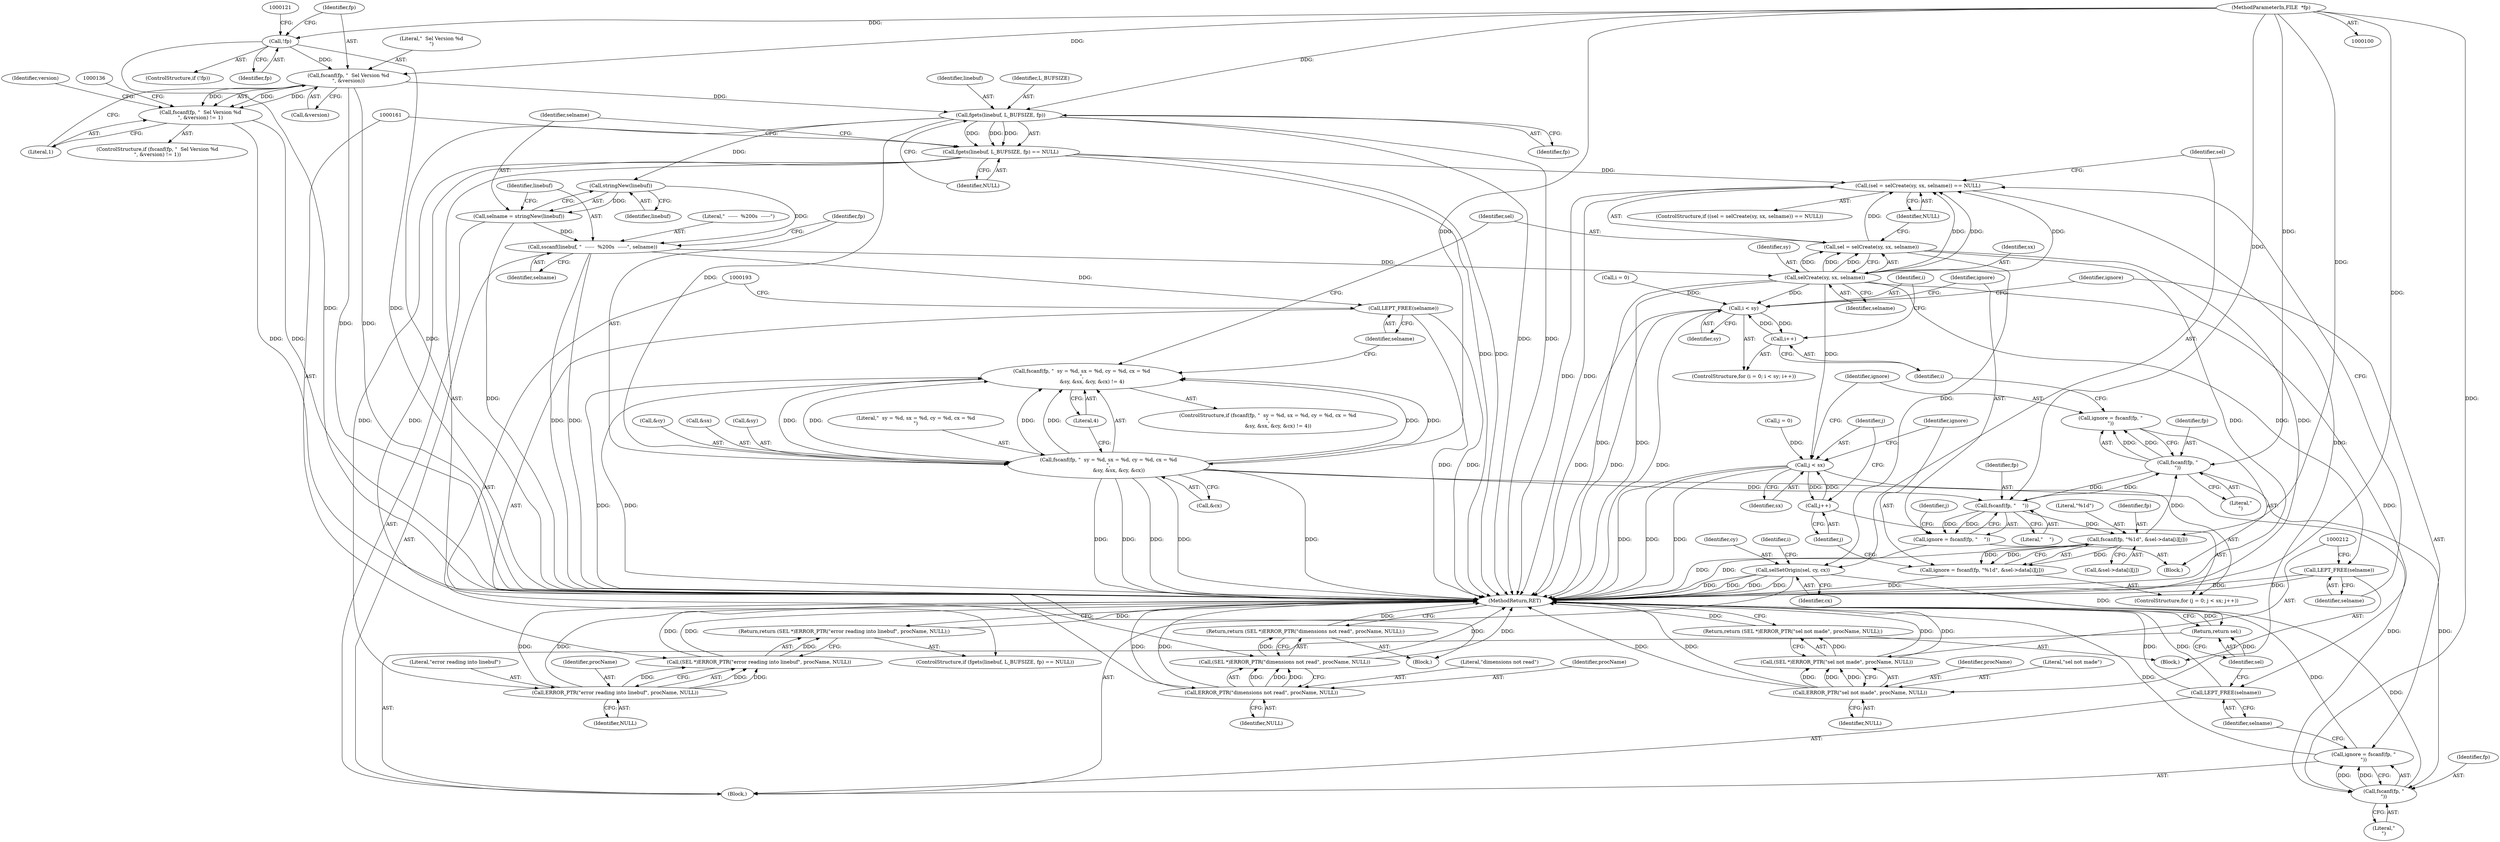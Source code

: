 digraph "0_leptonica_ee301cb2029db8a6289c5295daa42bba7715e99a_6@API" {
"1000128" [label="(Call,fscanf(fp, \"  Sel Version %d\n\", &version))"];
"1000117" [label="(Call,!fp)"];
"1000101" [label="(MethodParameterIn,FILE  *fp)"];
"1000127" [label="(Call,fscanf(fp, \"  Sel Version %d\n\", &version) != 1)"];
"1000154" [label="(Call,fgets(linebuf, L_BUFSIZE, fp))"];
"1000153" [label="(Call,fgets(linebuf, L_BUFSIZE, fp) == NULL)"];
"1000162" [label="(Call,ERROR_PTR(\"error reading into linebuf\", procName, NULL))"];
"1000160" [label="(Call,(SEL *)ERROR_PTR(\"error reading into linebuf\", procName, NULL))"];
"1000159" [label="(Return,return (SEL *)ERROR_PTR(\"error reading into linebuf\", procName, NULL);)"];
"1000194" [label="(Call,ERROR_PTR(\"dimensions not read\", procName, NULL))"];
"1000192" [label="(Call,(SEL *)ERROR_PTR(\"dimensions not read\", procName, NULL))"];
"1000191" [label="(Return,return (SEL *)ERROR_PTR(\"dimensions not read\", procName, NULL);)"];
"1000199" [label="(Call,(sel = selCreate(sy, sx, selname)) == NULL)"];
"1000213" [label="(Call,ERROR_PTR(\"sel not made\", procName, NULL))"];
"1000211" [label="(Call,(SEL *)ERROR_PTR(\"sel not made\", procName, NULL))"];
"1000210" [label="(Return,return (SEL *)ERROR_PTR(\"sel not made\", procName, NULL);)"];
"1000168" [label="(Call,stringNew(linebuf))"];
"1000166" [label="(Call,selname = stringNew(linebuf))"];
"1000170" [label="(Call,sscanf(linebuf, \"  ------  %200s  ------\", selname))"];
"1000189" [label="(Call,LEPT_FREE(selname))"];
"1000202" [label="(Call,selCreate(sy, sx, selname))"];
"1000200" [label="(Call,sel = selCreate(sy, sx, selname))"];
"1000217" [label="(Call,selSetOrigin(sel, cy, cx))"];
"1000270" [label="(Return,return sel;)"];
"1000208" [label="(Call,LEPT_FREE(selname))"];
"1000225" [label="(Call,i < sy)"];
"1000228" [label="(Call,i++)"];
"1000240" [label="(Call,j < sx)"];
"1000243" [label="(Call,j++)"];
"1000268" [label="(Call,LEPT_FREE(selname))"];
"1000176" [label="(Call,fscanf(fp, \"  sy = %d, sx = %d, cy = %d, cx = %d\n\",\n             &sy, &sx, &cy, &cx))"];
"1000175" [label="(Call,fscanf(fp, \"  sy = %d, sx = %d, cy = %d, cx = %d\n\",\n             &sy, &sx, &cy, &cx) != 4)"];
"1000233" [label="(Call,fscanf(fp, \"    \"))"];
"1000231" [label="(Call,ignore = fscanf(fp, \"    \"))"];
"1000247" [label="(Call,fscanf(fp, \"%1d\", &sel->data[i][j]))"];
"1000245" [label="(Call,ignore = fscanf(fp, \"%1d\", &sel->data[i][j]))"];
"1000260" [label="(Call,fscanf(fp, \"\n\"))"];
"1000258" [label="(Call,ignore = fscanf(fp, \"\n\"))"];
"1000265" [label="(Call,fscanf(fp, \"\n\"))"];
"1000263" [label="(Call,ignore = fscanf(fp, \"\n\"))"];
"1000249" [label="(Literal,\"%1d\")"];
"1000242" [label="(Identifier,sx)"];
"1000183" [label="(Call,&cy)"];
"1000265" [label="(Call,fscanf(fp, \"\n\"))"];
"1000170" [label="(Call,sscanf(linebuf, \"  ------  %200s  ------\", selname))"];
"1000258" [label="(Call,ignore = fscanf(fp, \"\n\"))"];
"1000234" [label="(Identifier,fp)"];
"1000163" [label="(Literal,\"error reading into linebuf\")"];
"1000271" [label="(Identifier,sel)"];
"1000166" [label="(Call,selname = stringNew(linebuf))"];
"1000181" [label="(Call,&sx)"];
"1000116" [label="(ControlStructure,if (!fp))"];
"1000190" [label="(Identifier,selname)"];
"1000194" [label="(Call,ERROR_PTR(\"dimensions not read\", procName, NULL))"];
"1000159" [label="(Return,return (SEL *)ERROR_PTR(\"error reading into linebuf\", procName, NULL);)"];
"1000225" [label="(Call,i < sy)"];
"1000263" [label="(Call,ignore = fscanf(fp, \"\n\"))"];
"1000188" [label="(Block,)"];
"1000158" [label="(Identifier,NULL)"];
"1000213" [label="(Call,ERROR_PTR(\"sel not made\", procName, NULL))"];
"1000215" [label="(Identifier,procName)"];
"1000207" [label="(Block,)"];
"1000179" [label="(Call,&sy)"];
"1000205" [label="(Identifier,selname)"];
"1000260" [label="(Call,fscanf(fp, \"\n\"))"];
"1000202" [label="(Call,selCreate(sy, sx, selname))"];
"1000133" [label="(Literal,1)"];
"1000154" [label="(Call,fgets(linebuf, L_BUFSIZE, fp))"];
"1000201" [label="(Identifier,sel)"];
"1000130" [label="(Literal,\"  Sel Version %d\n\")"];
"1000219" [label="(Identifier,cy)"];
"1000192" [label="(Call,(SEL *)ERROR_PTR(\"dimensions not read\", procName, NULL))"];
"1000240" [label="(Call,j < sx)"];
"1000189" [label="(Call,LEPT_FREE(selname))"];
"1000222" [label="(Call,i = 0)"];
"1000237" [label="(Call,j = 0)"];
"1000206" [label="(Identifier,NULL)"];
"1000164" [label="(Identifier,procName)"];
"1000175" [label="(Call,fscanf(fp, \"  sy = %d, sx = %d, cy = %d, cx = %d\n\",\n             &sy, &sx, &cy, &cx) != 4)"];
"1000168" [label="(Call,stringNew(linebuf))"];
"1000245" [label="(Call,ignore = fscanf(fp, \"%1d\", &sel->data[i][j]))"];
"1000269" [label="(Identifier,selname)"];
"1000226" [label="(Identifier,i)"];
"1000261" [label="(Identifier,fp)"];
"1000230" [label="(Block,)"];
"1000196" [label="(Identifier,procName)"];
"1000229" [label="(Identifier,i)"];
"1000157" [label="(Identifier,fp)"];
"1000223" [label="(Identifier,i)"];
"1000211" [label="(Call,(SEL *)ERROR_PTR(\"sel not made\", procName, NULL))"];
"1000153" [label="(Call,fgets(linebuf, L_BUFSIZE, fp) == NULL)"];
"1000173" [label="(Identifier,selname)"];
"1000156" [label="(Identifier,L_BUFSIZE)"];
"1000262" [label="(Literal,\"\n\")"];
"1000210" [label="(Return,return (SEL *)ERROR_PTR(\"sel not made\", procName, NULL);)"];
"1000187" [label="(Literal,4)"];
"1000270" [label="(Return,return sel;)"];
"1000131" [label="(Call,&version)"];
"1000172" [label="(Literal,\"  ------  %200s  ------\")"];
"1000241" [label="(Identifier,j)"];
"1000185" [label="(Call,&cx)"];
"1000165" [label="(Identifier,NULL)"];
"1000232" [label="(Identifier,ignore)"];
"1000209" [label="(Identifier,selname)"];
"1000235" [label="(Literal,\"    \")"];
"1000236" [label="(ControlStructure,for (j = 0; j < sx; j++))"];
"1000221" [label="(ControlStructure,for (i = 0; i < sy; i++))"];
"1000199" [label="(Call,(sel = selCreate(sy, sx, selname)) == NULL)"];
"1000155" [label="(Identifier,linebuf)"];
"1000247" [label="(Call,fscanf(fp, \"%1d\", &sel->data[i][j]))"];
"1000204" [label="(Identifier,sx)"];
"1000162" [label="(Call,ERROR_PTR(\"error reading into linebuf\", procName, NULL))"];
"1000218" [label="(Identifier,sel)"];
"1000143" [label="(Identifier,version)"];
"1000177" [label="(Identifier,fp)"];
"1000167" [label="(Identifier,selname)"];
"1000214" [label="(Literal,\"sel not made\")"];
"1000195" [label="(Literal,\"dimensions not read\")"];
"1000174" [label="(ControlStructure,if (fscanf(fp, \"  sy = %d, sx = %d, cy = %d, cx = %d\n\",\n             &sy, &sx, &cy, &cx) != 4))"];
"1000208" [label="(Call,LEPT_FREE(selname))"];
"1000128" [label="(Call,fscanf(fp, \"  Sel Version %d\n\", &version))"];
"1000267" [label="(Literal,\"\n\")"];
"1000171" [label="(Identifier,linebuf)"];
"1000191" [label="(Return,return (SEL *)ERROR_PTR(\"dimensions not read\", procName, NULL);)"];
"1000238" [label="(Identifier,j)"];
"1000101" [label="(MethodParameterIn,FILE  *fp)"];
"1000246" [label="(Identifier,ignore)"];
"1000272" [label="(MethodReturn,RET)"];
"1000216" [label="(Identifier,NULL)"];
"1000264" [label="(Identifier,ignore)"];
"1000129" [label="(Identifier,fp)"];
"1000160" [label="(Call,(SEL *)ERROR_PTR(\"error reading into linebuf\", procName, NULL))"];
"1000118" [label="(Identifier,fp)"];
"1000266" [label="(Identifier,fp)"];
"1000228" [label="(Call,i++)"];
"1000268" [label="(Call,LEPT_FREE(selname))"];
"1000203" [label="(Identifier,sy)"];
"1000233" [label="(Call,fscanf(fp, \"    \"))"];
"1000244" [label="(Identifier,j)"];
"1000197" [label="(Identifier,NULL)"];
"1000248" [label="(Identifier,fp)"];
"1000250" [label="(Call,&sel->data[i][j])"];
"1000176" [label="(Call,fscanf(fp, \"  sy = %d, sx = %d, cy = %d, cx = %d\n\",\n             &sy, &sx, &cy, &cx))"];
"1000152" [label="(ControlStructure,if (fgets(linebuf, L_BUFSIZE, fp) == NULL))"];
"1000126" [label="(ControlStructure,if (fscanf(fp, \"  Sel Version %d\n\", &version) != 1))"];
"1000243" [label="(Call,j++)"];
"1000127" [label="(Call,fscanf(fp, \"  Sel Version %d\n\", &version) != 1)"];
"1000198" [label="(ControlStructure,if ((sel = selCreate(sy, sx, selname)) == NULL))"];
"1000117" [label="(Call,!fp)"];
"1000178" [label="(Literal,\"  sy = %d, sx = %d, cy = %d, cx = %d\n\")"];
"1000227" [label="(Identifier,sy)"];
"1000220" [label="(Identifier,cx)"];
"1000259" [label="(Identifier,ignore)"];
"1000169" [label="(Identifier,linebuf)"];
"1000231" [label="(Call,ignore = fscanf(fp, \"    \"))"];
"1000200" [label="(Call,sel = selCreate(sy, sx, selname))"];
"1000102" [label="(Block,)"];
"1000217" [label="(Call,selSetOrigin(sel, cy, cx))"];
"1000128" -> "1000127"  [label="AST: "];
"1000128" -> "1000131"  [label="CFG: "];
"1000129" -> "1000128"  [label="AST: "];
"1000130" -> "1000128"  [label="AST: "];
"1000131" -> "1000128"  [label="AST: "];
"1000133" -> "1000128"  [label="CFG: "];
"1000128" -> "1000272"  [label="DDG: "];
"1000128" -> "1000272"  [label="DDG: "];
"1000128" -> "1000127"  [label="DDG: "];
"1000128" -> "1000127"  [label="DDG: "];
"1000128" -> "1000127"  [label="DDG: "];
"1000117" -> "1000128"  [label="DDG: "];
"1000101" -> "1000128"  [label="DDG: "];
"1000128" -> "1000154"  [label="DDG: "];
"1000117" -> "1000116"  [label="AST: "];
"1000117" -> "1000118"  [label="CFG: "];
"1000118" -> "1000117"  [label="AST: "];
"1000121" -> "1000117"  [label="CFG: "];
"1000129" -> "1000117"  [label="CFG: "];
"1000117" -> "1000272"  [label="DDG: "];
"1000117" -> "1000272"  [label="DDG: "];
"1000101" -> "1000117"  [label="DDG: "];
"1000101" -> "1000100"  [label="AST: "];
"1000101" -> "1000272"  [label="DDG: "];
"1000101" -> "1000154"  [label="DDG: "];
"1000101" -> "1000176"  [label="DDG: "];
"1000101" -> "1000233"  [label="DDG: "];
"1000101" -> "1000247"  [label="DDG: "];
"1000101" -> "1000260"  [label="DDG: "];
"1000101" -> "1000265"  [label="DDG: "];
"1000127" -> "1000126"  [label="AST: "];
"1000127" -> "1000133"  [label="CFG: "];
"1000133" -> "1000127"  [label="AST: "];
"1000136" -> "1000127"  [label="CFG: "];
"1000143" -> "1000127"  [label="CFG: "];
"1000127" -> "1000272"  [label="DDG: "];
"1000127" -> "1000272"  [label="DDG: "];
"1000154" -> "1000153"  [label="AST: "];
"1000154" -> "1000157"  [label="CFG: "];
"1000155" -> "1000154"  [label="AST: "];
"1000156" -> "1000154"  [label="AST: "];
"1000157" -> "1000154"  [label="AST: "];
"1000158" -> "1000154"  [label="CFG: "];
"1000154" -> "1000272"  [label="DDG: "];
"1000154" -> "1000272"  [label="DDG: "];
"1000154" -> "1000272"  [label="DDG: "];
"1000154" -> "1000153"  [label="DDG: "];
"1000154" -> "1000153"  [label="DDG: "];
"1000154" -> "1000153"  [label="DDG: "];
"1000154" -> "1000168"  [label="DDG: "];
"1000154" -> "1000176"  [label="DDG: "];
"1000153" -> "1000152"  [label="AST: "];
"1000153" -> "1000158"  [label="CFG: "];
"1000158" -> "1000153"  [label="AST: "];
"1000161" -> "1000153"  [label="CFG: "];
"1000167" -> "1000153"  [label="CFG: "];
"1000153" -> "1000272"  [label="DDG: "];
"1000153" -> "1000272"  [label="DDG: "];
"1000153" -> "1000162"  [label="DDG: "];
"1000153" -> "1000194"  [label="DDG: "];
"1000153" -> "1000199"  [label="DDG: "];
"1000162" -> "1000160"  [label="AST: "];
"1000162" -> "1000165"  [label="CFG: "];
"1000163" -> "1000162"  [label="AST: "];
"1000164" -> "1000162"  [label="AST: "];
"1000165" -> "1000162"  [label="AST: "];
"1000160" -> "1000162"  [label="CFG: "];
"1000162" -> "1000272"  [label="DDG: "];
"1000162" -> "1000272"  [label="DDG: "];
"1000162" -> "1000160"  [label="DDG: "];
"1000162" -> "1000160"  [label="DDG: "];
"1000162" -> "1000160"  [label="DDG: "];
"1000160" -> "1000159"  [label="AST: "];
"1000161" -> "1000160"  [label="AST: "];
"1000159" -> "1000160"  [label="CFG: "];
"1000160" -> "1000272"  [label="DDG: "];
"1000160" -> "1000272"  [label="DDG: "];
"1000160" -> "1000159"  [label="DDG: "];
"1000159" -> "1000152"  [label="AST: "];
"1000272" -> "1000159"  [label="CFG: "];
"1000159" -> "1000272"  [label="DDG: "];
"1000194" -> "1000192"  [label="AST: "];
"1000194" -> "1000197"  [label="CFG: "];
"1000195" -> "1000194"  [label="AST: "];
"1000196" -> "1000194"  [label="AST: "];
"1000197" -> "1000194"  [label="AST: "];
"1000192" -> "1000194"  [label="CFG: "];
"1000194" -> "1000272"  [label="DDG: "];
"1000194" -> "1000272"  [label="DDG: "];
"1000194" -> "1000192"  [label="DDG: "];
"1000194" -> "1000192"  [label="DDG: "];
"1000194" -> "1000192"  [label="DDG: "];
"1000192" -> "1000191"  [label="AST: "];
"1000193" -> "1000192"  [label="AST: "];
"1000191" -> "1000192"  [label="CFG: "];
"1000192" -> "1000272"  [label="DDG: "];
"1000192" -> "1000272"  [label="DDG: "];
"1000192" -> "1000191"  [label="DDG: "];
"1000191" -> "1000188"  [label="AST: "];
"1000272" -> "1000191"  [label="CFG: "];
"1000191" -> "1000272"  [label="DDG: "];
"1000199" -> "1000198"  [label="AST: "];
"1000199" -> "1000206"  [label="CFG: "];
"1000200" -> "1000199"  [label="AST: "];
"1000206" -> "1000199"  [label="AST: "];
"1000209" -> "1000199"  [label="CFG: "];
"1000218" -> "1000199"  [label="CFG: "];
"1000199" -> "1000272"  [label="DDG: "];
"1000199" -> "1000272"  [label="DDG: "];
"1000200" -> "1000199"  [label="DDG: "];
"1000202" -> "1000199"  [label="DDG: "];
"1000202" -> "1000199"  [label="DDG: "];
"1000202" -> "1000199"  [label="DDG: "];
"1000199" -> "1000213"  [label="DDG: "];
"1000213" -> "1000211"  [label="AST: "];
"1000213" -> "1000216"  [label="CFG: "];
"1000214" -> "1000213"  [label="AST: "];
"1000215" -> "1000213"  [label="AST: "];
"1000216" -> "1000213"  [label="AST: "];
"1000211" -> "1000213"  [label="CFG: "];
"1000213" -> "1000272"  [label="DDG: "];
"1000213" -> "1000272"  [label="DDG: "];
"1000213" -> "1000211"  [label="DDG: "];
"1000213" -> "1000211"  [label="DDG: "];
"1000213" -> "1000211"  [label="DDG: "];
"1000211" -> "1000210"  [label="AST: "];
"1000212" -> "1000211"  [label="AST: "];
"1000210" -> "1000211"  [label="CFG: "];
"1000211" -> "1000272"  [label="DDG: "];
"1000211" -> "1000272"  [label="DDG: "];
"1000211" -> "1000210"  [label="DDG: "];
"1000210" -> "1000207"  [label="AST: "];
"1000272" -> "1000210"  [label="CFG: "];
"1000210" -> "1000272"  [label="DDG: "];
"1000168" -> "1000166"  [label="AST: "];
"1000168" -> "1000169"  [label="CFG: "];
"1000169" -> "1000168"  [label="AST: "];
"1000166" -> "1000168"  [label="CFG: "];
"1000168" -> "1000166"  [label="DDG: "];
"1000168" -> "1000170"  [label="DDG: "];
"1000166" -> "1000102"  [label="AST: "];
"1000167" -> "1000166"  [label="AST: "];
"1000171" -> "1000166"  [label="CFG: "];
"1000166" -> "1000272"  [label="DDG: "];
"1000166" -> "1000170"  [label="DDG: "];
"1000170" -> "1000102"  [label="AST: "];
"1000170" -> "1000173"  [label="CFG: "];
"1000171" -> "1000170"  [label="AST: "];
"1000172" -> "1000170"  [label="AST: "];
"1000173" -> "1000170"  [label="AST: "];
"1000177" -> "1000170"  [label="CFG: "];
"1000170" -> "1000272"  [label="DDG: "];
"1000170" -> "1000272"  [label="DDG: "];
"1000170" -> "1000189"  [label="DDG: "];
"1000170" -> "1000202"  [label="DDG: "];
"1000189" -> "1000188"  [label="AST: "];
"1000189" -> "1000190"  [label="CFG: "];
"1000190" -> "1000189"  [label="AST: "];
"1000193" -> "1000189"  [label="CFG: "];
"1000189" -> "1000272"  [label="DDG: "];
"1000189" -> "1000272"  [label="DDG: "];
"1000202" -> "1000200"  [label="AST: "];
"1000202" -> "1000205"  [label="CFG: "];
"1000203" -> "1000202"  [label="AST: "];
"1000204" -> "1000202"  [label="AST: "];
"1000205" -> "1000202"  [label="AST: "];
"1000200" -> "1000202"  [label="CFG: "];
"1000202" -> "1000272"  [label="DDG: "];
"1000202" -> "1000272"  [label="DDG: "];
"1000202" -> "1000200"  [label="DDG: "];
"1000202" -> "1000200"  [label="DDG: "];
"1000202" -> "1000200"  [label="DDG: "];
"1000202" -> "1000208"  [label="DDG: "];
"1000202" -> "1000225"  [label="DDG: "];
"1000202" -> "1000240"  [label="DDG: "];
"1000202" -> "1000268"  [label="DDG: "];
"1000201" -> "1000200"  [label="AST: "];
"1000206" -> "1000200"  [label="CFG: "];
"1000200" -> "1000272"  [label="DDG: "];
"1000200" -> "1000272"  [label="DDG: "];
"1000200" -> "1000217"  [label="DDG: "];
"1000217" -> "1000102"  [label="AST: "];
"1000217" -> "1000220"  [label="CFG: "];
"1000218" -> "1000217"  [label="AST: "];
"1000219" -> "1000217"  [label="AST: "];
"1000220" -> "1000217"  [label="AST: "];
"1000223" -> "1000217"  [label="CFG: "];
"1000217" -> "1000272"  [label="DDG: "];
"1000217" -> "1000272"  [label="DDG: "];
"1000217" -> "1000272"  [label="DDG: "];
"1000217" -> "1000272"  [label="DDG: "];
"1000217" -> "1000270"  [label="DDG: "];
"1000270" -> "1000102"  [label="AST: "];
"1000270" -> "1000271"  [label="CFG: "];
"1000271" -> "1000270"  [label="AST: "];
"1000272" -> "1000270"  [label="CFG: "];
"1000270" -> "1000272"  [label="DDG: "];
"1000271" -> "1000270"  [label="DDG: "];
"1000208" -> "1000207"  [label="AST: "];
"1000208" -> "1000209"  [label="CFG: "];
"1000209" -> "1000208"  [label="AST: "];
"1000212" -> "1000208"  [label="CFG: "];
"1000208" -> "1000272"  [label="DDG: "];
"1000208" -> "1000272"  [label="DDG: "];
"1000225" -> "1000221"  [label="AST: "];
"1000225" -> "1000227"  [label="CFG: "];
"1000226" -> "1000225"  [label="AST: "];
"1000227" -> "1000225"  [label="AST: "];
"1000232" -> "1000225"  [label="CFG: "];
"1000264" -> "1000225"  [label="CFG: "];
"1000225" -> "1000272"  [label="DDG: "];
"1000225" -> "1000272"  [label="DDG: "];
"1000225" -> "1000272"  [label="DDG: "];
"1000222" -> "1000225"  [label="DDG: "];
"1000228" -> "1000225"  [label="DDG: "];
"1000225" -> "1000228"  [label="DDG: "];
"1000228" -> "1000221"  [label="AST: "];
"1000228" -> "1000229"  [label="CFG: "];
"1000229" -> "1000228"  [label="AST: "];
"1000226" -> "1000228"  [label="CFG: "];
"1000240" -> "1000236"  [label="AST: "];
"1000240" -> "1000242"  [label="CFG: "];
"1000241" -> "1000240"  [label="AST: "];
"1000242" -> "1000240"  [label="AST: "];
"1000246" -> "1000240"  [label="CFG: "];
"1000259" -> "1000240"  [label="CFG: "];
"1000240" -> "1000272"  [label="DDG: "];
"1000240" -> "1000272"  [label="DDG: "];
"1000240" -> "1000272"  [label="DDG: "];
"1000237" -> "1000240"  [label="DDG: "];
"1000243" -> "1000240"  [label="DDG: "];
"1000240" -> "1000243"  [label="DDG: "];
"1000243" -> "1000236"  [label="AST: "];
"1000243" -> "1000244"  [label="CFG: "];
"1000244" -> "1000243"  [label="AST: "];
"1000241" -> "1000243"  [label="CFG: "];
"1000268" -> "1000102"  [label="AST: "];
"1000268" -> "1000269"  [label="CFG: "];
"1000269" -> "1000268"  [label="AST: "];
"1000271" -> "1000268"  [label="CFG: "];
"1000268" -> "1000272"  [label="DDG: "];
"1000268" -> "1000272"  [label="DDG: "];
"1000176" -> "1000175"  [label="AST: "];
"1000176" -> "1000185"  [label="CFG: "];
"1000177" -> "1000176"  [label="AST: "];
"1000178" -> "1000176"  [label="AST: "];
"1000179" -> "1000176"  [label="AST: "];
"1000181" -> "1000176"  [label="AST: "];
"1000183" -> "1000176"  [label="AST: "];
"1000185" -> "1000176"  [label="AST: "];
"1000187" -> "1000176"  [label="CFG: "];
"1000176" -> "1000272"  [label="DDG: "];
"1000176" -> "1000272"  [label="DDG: "];
"1000176" -> "1000272"  [label="DDG: "];
"1000176" -> "1000272"  [label="DDG: "];
"1000176" -> "1000272"  [label="DDG: "];
"1000176" -> "1000175"  [label="DDG: "];
"1000176" -> "1000175"  [label="DDG: "];
"1000176" -> "1000175"  [label="DDG: "];
"1000176" -> "1000175"  [label="DDG: "];
"1000176" -> "1000175"  [label="DDG: "];
"1000176" -> "1000175"  [label="DDG: "];
"1000176" -> "1000233"  [label="DDG: "];
"1000176" -> "1000265"  [label="DDG: "];
"1000175" -> "1000174"  [label="AST: "];
"1000175" -> "1000187"  [label="CFG: "];
"1000187" -> "1000175"  [label="AST: "];
"1000190" -> "1000175"  [label="CFG: "];
"1000201" -> "1000175"  [label="CFG: "];
"1000175" -> "1000272"  [label="DDG: "];
"1000175" -> "1000272"  [label="DDG: "];
"1000233" -> "1000231"  [label="AST: "];
"1000233" -> "1000235"  [label="CFG: "];
"1000234" -> "1000233"  [label="AST: "];
"1000235" -> "1000233"  [label="AST: "];
"1000231" -> "1000233"  [label="CFG: "];
"1000233" -> "1000231"  [label="DDG: "];
"1000233" -> "1000231"  [label="DDG: "];
"1000260" -> "1000233"  [label="DDG: "];
"1000233" -> "1000247"  [label="DDG: "];
"1000233" -> "1000260"  [label="DDG: "];
"1000231" -> "1000230"  [label="AST: "];
"1000232" -> "1000231"  [label="AST: "];
"1000238" -> "1000231"  [label="CFG: "];
"1000231" -> "1000272"  [label="DDG: "];
"1000247" -> "1000245"  [label="AST: "];
"1000247" -> "1000250"  [label="CFG: "];
"1000248" -> "1000247"  [label="AST: "];
"1000249" -> "1000247"  [label="AST: "];
"1000250" -> "1000247"  [label="AST: "];
"1000245" -> "1000247"  [label="CFG: "];
"1000247" -> "1000272"  [label="DDG: "];
"1000247" -> "1000245"  [label="DDG: "];
"1000247" -> "1000245"  [label="DDG: "];
"1000247" -> "1000245"  [label="DDG: "];
"1000247" -> "1000260"  [label="DDG: "];
"1000245" -> "1000236"  [label="AST: "];
"1000246" -> "1000245"  [label="AST: "];
"1000244" -> "1000245"  [label="CFG: "];
"1000245" -> "1000272"  [label="DDG: "];
"1000260" -> "1000258"  [label="AST: "];
"1000260" -> "1000262"  [label="CFG: "];
"1000261" -> "1000260"  [label="AST: "];
"1000262" -> "1000260"  [label="AST: "];
"1000258" -> "1000260"  [label="CFG: "];
"1000260" -> "1000258"  [label="DDG: "];
"1000260" -> "1000258"  [label="DDG: "];
"1000260" -> "1000265"  [label="DDG: "];
"1000258" -> "1000230"  [label="AST: "];
"1000259" -> "1000258"  [label="AST: "];
"1000229" -> "1000258"  [label="CFG: "];
"1000265" -> "1000263"  [label="AST: "];
"1000265" -> "1000267"  [label="CFG: "];
"1000266" -> "1000265"  [label="AST: "];
"1000267" -> "1000265"  [label="AST: "];
"1000263" -> "1000265"  [label="CFG: "];
"1000265" -> "1000272"  [label="DDG: "];
"1000265" -> "1000263"  [label="DDG: "];
"1000265" -> "1000263"  [label="DDG: "];
"1000263" -> "1000102"  [label="AST: "];
"1000264" -> "1000263"  [label="AST: "];
"1000269" -> "1000263"  [label="CFG: "];
"1000263" -> "1000272"  [label="DDG: "];
"1000263" -> "1000272"  [label="DDG: "];
}
